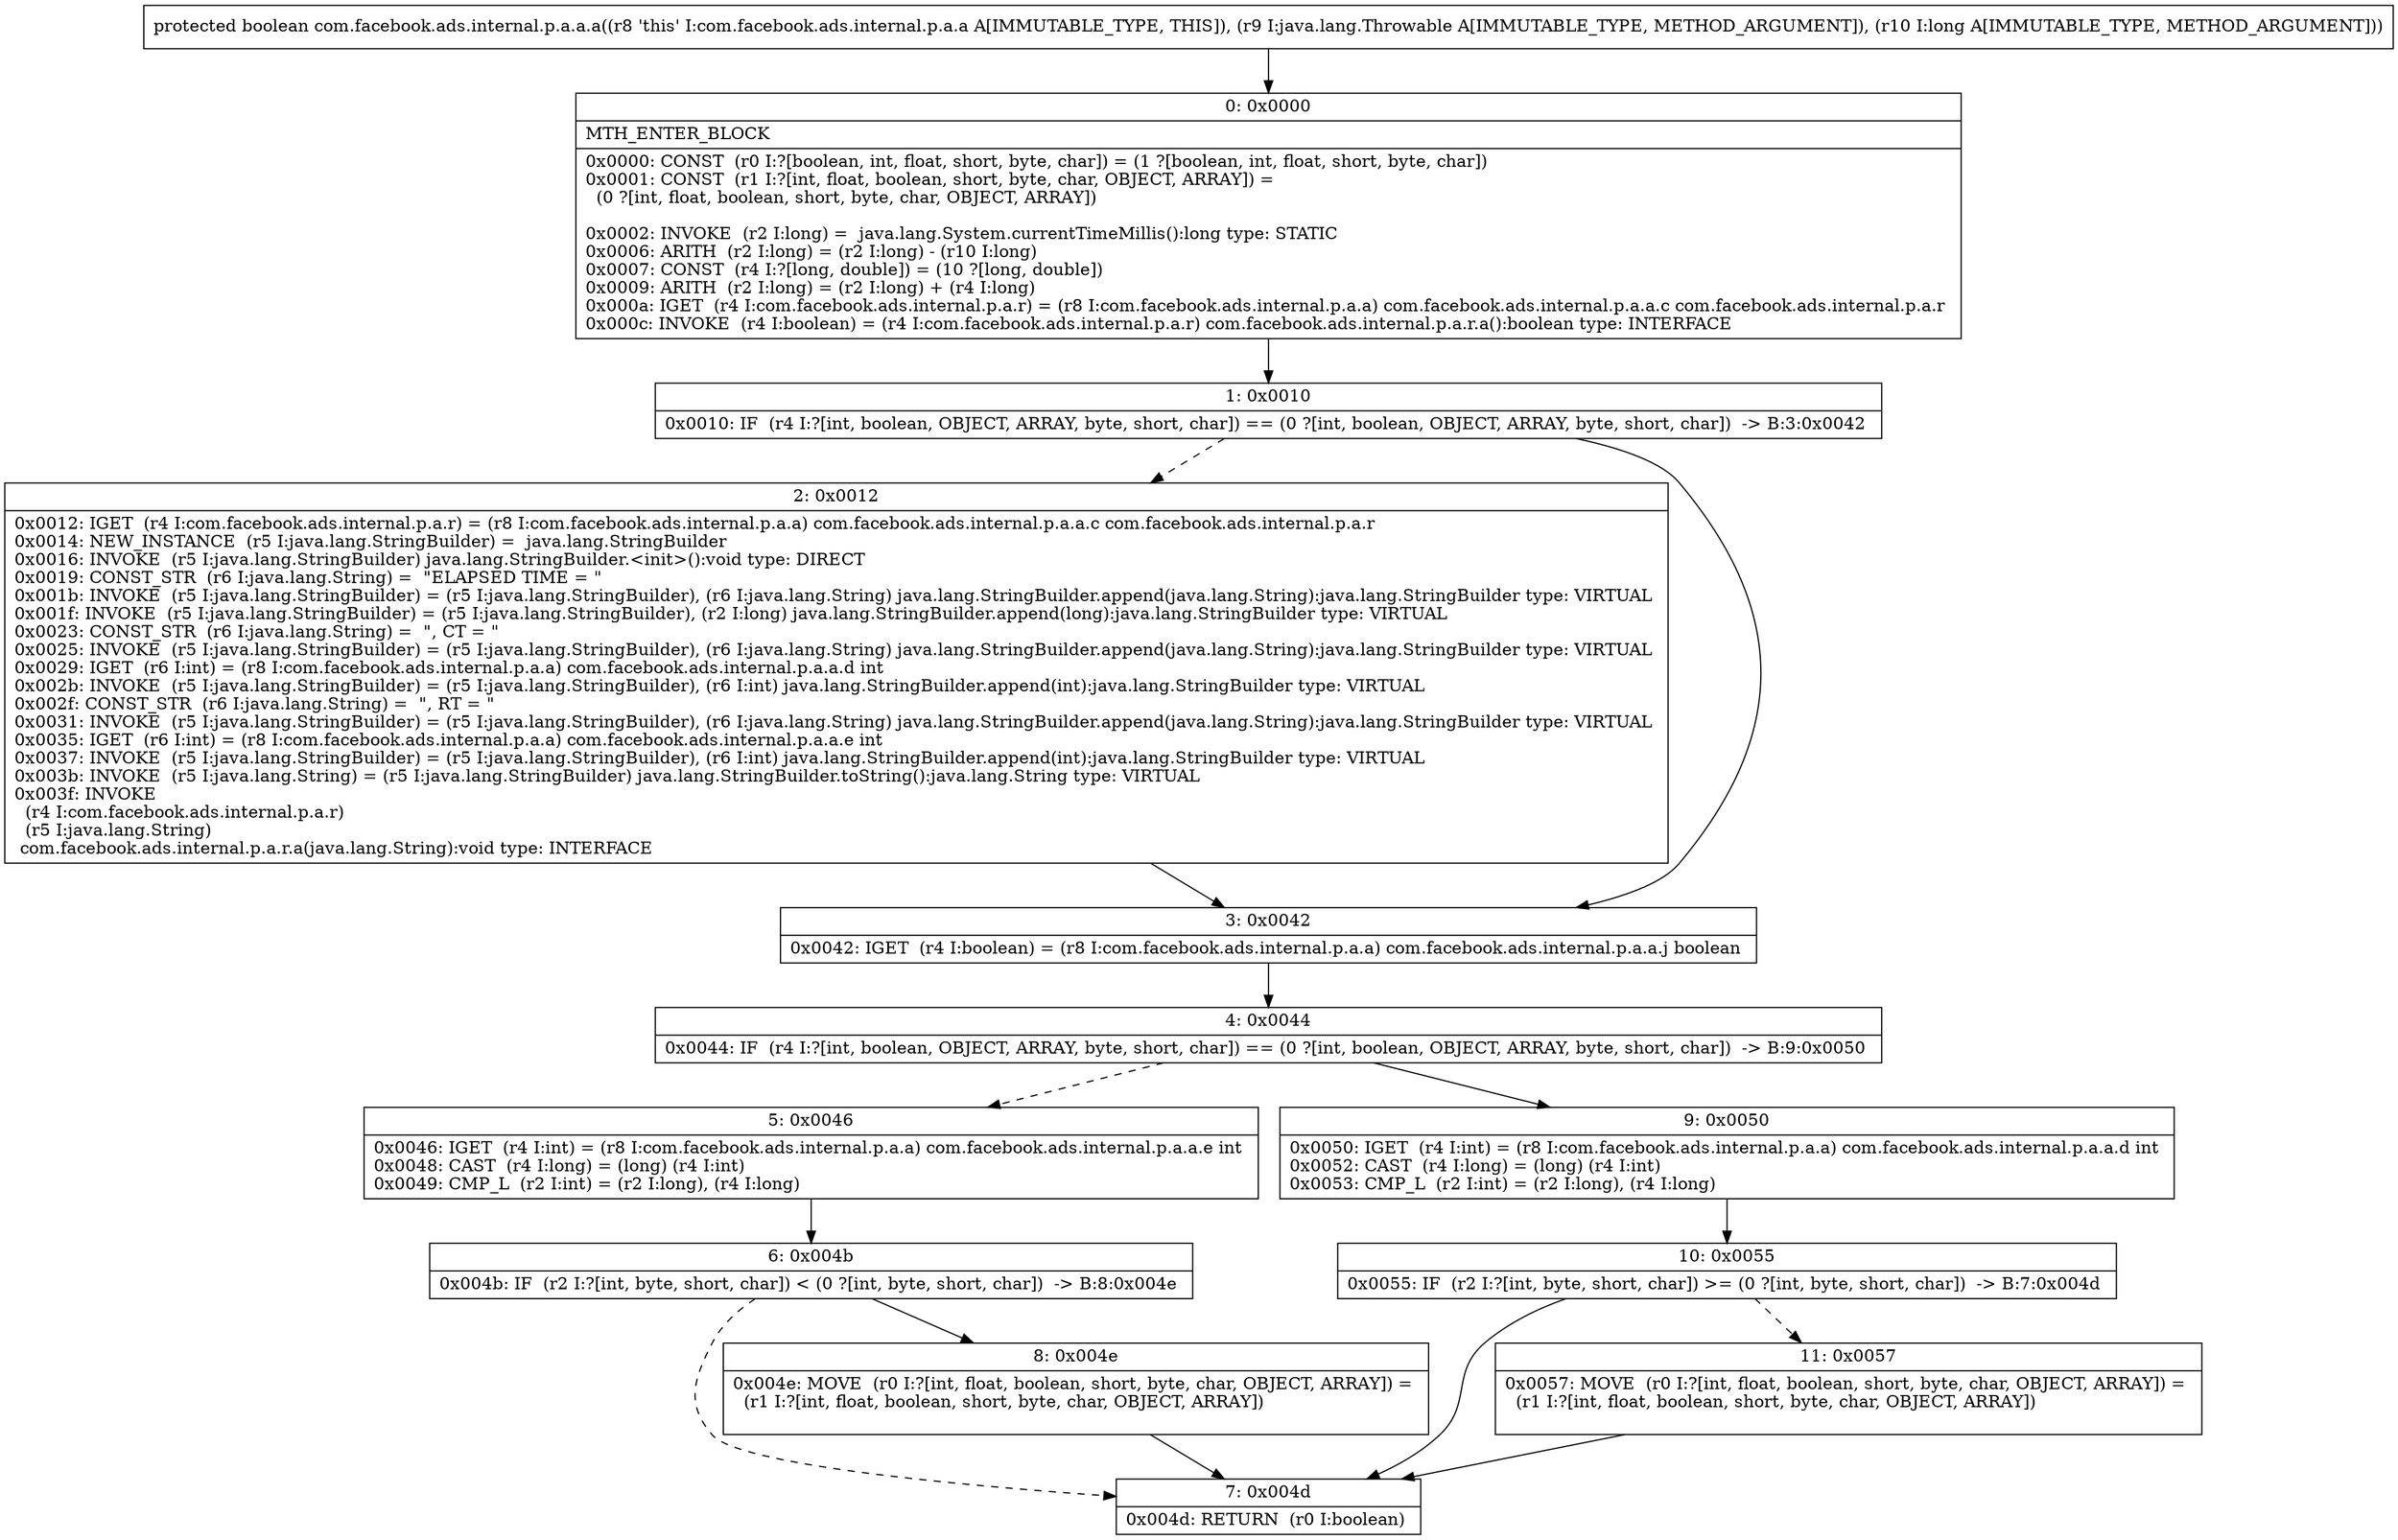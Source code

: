 digraph "CFG forcom.facebook.ads.internal.p.a.a.a(Ljava\/lang\/Throwable;J)Z" {
Node_0 [shape=record,label="{0\:\ 0x0000|MTH_ENTER_BLOCK\l|0x0000: CONST  (r0 I:?[boolean, int, float, short, byte, char]) = (1 ?[boolean, int, float, short, byte, char]) \l0x0001: CONST  (r1 I:?[int, float, boolean, short, byte, char, OBJECT, ARRAY]) = \l  (0 ?[int, float, boolean, short, byte, char, OBJECT, ARRAY])\l \l0x0002: INVOKE  (r2 I:long) =  java.lang.System.currentTimeMillis():long type: STATIC \l0x0006: ARITH  (r2 I:long) = (r2 I:long) \- (r10 I:long) \l0x0007: CONST  (r4 I:?[long, double]) = (10 ?[long, double]) \l0x0009: ARITH  (r2 I:long) = (r2 I:long) + (r4 I:long) \l0x000a: IGET  (r4 I:com.facebook.ads.internal.p.a.r) = (r8 I:com.facebook.ads.internal.p.a.a) com.facebook.ads.internal.p.a.a.c com.facebook.ads.internal.p.a.r \l0x000c: INVOKE  (r4 I:boolean) = (r4 I:com.facebook.ads.internal.p.a.r) com.facebook.ads.internal.p.a.r.a():boolean type: INTERFACE \l}"];
Node_1 [shape=record,label="{1\:\ 0x0010|0x0010: IF  (r4 I:?[int, boolean, OBJECT, ARRAY, byte, short, char]) == (0 ?[int, boolean, OBJECT, ARRAY, byte, short, char])  \-\> B:3:0x0042 \l}"];
Node_2 [shape=record,label="{2\:\ 0x0012|0x0012: IGET  (r4 I:com.facebook.ads.internal.p.a.r) = (r8 I:com.facebook.ads.internal.p.a.a) com.facebook.ads.internal.p.a.a.c com.facebook.ads.internal.p.a.r \l0x0014: NEW_INSTANCE  (r5 I:java.lang.StringBuilder) =  java.lang.StringBuilder \l0x0016: INVOKE  (r5 I:java.lang.StringBuilder) java.lang.StringBuilder.\<init\>():void type: DIRECT \l0x0019: CONST_STR  (r6 I:java.lang.String) =  \"ELAPSED TIME = \" \l0x001b: INVOKE  (r5 I:java.lang.StringBuilder) = (r5 I:java.lang.StringBuilder), (r6 I:java.lang.String) java.lang.StringBuilder.append(java.lang.String):java.lang.StringBuilder type: VIRTUAL \l0x001f: INVOKE  (r5 I:java.lang.StringBuilder) = (r5 I:java.lang.StringBuilder), (r2 I:long) java.lang.StringBuilder.append(long):java.lang.StringBuilder type: VIRTUAL \l0x0023: CONST_STR  (r6 I:java.lang.String) =  \", CT = \" \l0x0025: INVOKE  (r5 I:java.lang.StringBuilder) = (r5 I:java.lang.StringBuilder), (r6 I:java.lang.String) java.lang.StringBuilder.append(java.lang.String):java.lang.StringBuilder type: VIRTUAL \l0x0029: IGET  (r6 I:int) = (r8 I:com.facebook.ads.internal.p.a.a) com.facebook.ads.internal.p.a.a.d int \l0x002b: INVOKE  (r5 I:java.lang.StringBuilder) = (r5 I:java.lang.StringBuilder), (r6 I:int) java.lang.StringBuilder.append(int):java.lang.StringBuilder type: VIRTUAL \l0x002f: CONST_STR  (r6 I:java.lang.String) =  \", RT = \" \l0x0031: INVOKE  (r5 I:java.lang.StringBuilder) = (r5 I:java.lang.StringBuilder), (r6 I:java.lang.String) java.lang.StringBuilder.append(java.lang.String):java.lang.StringBuilder type: VIRTUAL \l0x0035: IGET  (r6 I:int) = (r8 I:com.facebook.ads.internal.p.a.a) com.facebook.ads.internal.p.a.a.e int \l0x0037: INVOKE  (r5 I:java.lang.StringBuilder) = (r5 I:java.lang.StringBuilder), (r6 I:int) java.lang.StringBuilder.append(int):java.lang.StringBuilder type: VIRTUAL \l0x003b: INVOKE  (r5 I:java.lang.String) = (r5 I:java.lang.StringBuilder) java.lang.StringBuilder.toString():java.lang.String type: VIRTUAL \l0x003f: INVOKE  \l  (r4 I:com.facebook.ads.internal.p.a.r)\l  (r5 I:java.lang.String)\l com.facebook.ads.internal.p.a.r.a(java.lang.String):void type: INTERFACE \l}"];
Node_3 [shape=record,label="{3\:\ 0x0042|0x0042: IGET  (r4 I:boolean) = (r8 I:com.facebook.ads.internal.p.a.a) com.facebook.ads.internal.p.a.a.j boolean \l}"];
Node_4 [shape=record,label="{4\:\ 0x0044|0x0044: IF  (r4 I:?[int, boolean, OBJECT, ARRAY, byte, short, char]) == (0 ?[int, boolean, OBJECT, ARRAY, byte, short, char])  \-\> B:9:0x0050 \l}"];
Node_5 [shape=record,label="{5\:\ 0x0046|0x0046: IGET  (r4 I:int) = (r8 I:com.facebook.ads.internal.p.a.a) com.facebook.ads.internal.p.a.a.e int \l0x0048: CAST  (r4 I:long) = (long) (r4 I:int) \l0x0049: CMP_L  (r2 I:int) = (r2 I:long), (r4 I:long) \l}"];
Node_6 [shape=record,label="{6\:\ 0x004b|0x004b: IF  (r2 I:?[int, byte, short, char]) \< (0 ?[int, byte, short, char])  \-\> B:8:0x004e \l}"];
Node_7 [shape=record,label="{7\:\ 0x004d|0x004d: RETURN  (r0 I:boolean) \l}"];
Node_8 [shape=record,label="{8\:\ 0x004e|0x004e: MOVE  (r0 I:?[int, float, boolean, short, byte, char, OBJECT, ARRAY]) = \l  (r1 I:?[int, float, boolean, short, byte, char, OBJECT, ARRAY])\l \l}"];
Node_9 [shape=record,label="{9\:\ 0x0050|0x0050: IGET  (r4 I:int) = (r8 I:com.facebook.ads.internal.p.a.a) com.facebook.ads.internal.p.a.a.d int \l0x0052: CAST  (r4 I:long) = (long) (r4 I:int) \l0x0053: CMP_L  (r2 I:int) = (r2 I:long), (r4 I:long) \l}"];
Node_10 [shape=record,label="{10\:\ 0x0055|0x0055: IF  (r2 I:?[int, byte, short, char]) \>= (0 ?[int, byte, short, char])  \-\> B:7:0x004d \l}"];
Node_11 [shape=record,label="{11\:\ 0x0057|0x0057: MOVE  (r0 I:?[int, float, boolean, short, byte, char, OBJECT, ARRAY]) = \l  (r1 I:?[int, float, boolean, short, byte, char, OBJECT, ARRAY])\l \l}"];
MethodNode[shape=record,label="{protected boolean com.facebook.ads.internal.p.a.a.a((r8 'this' I:com.facebook.ads.internal.p.a.a A[IMMUTABLE_TYPE, THIS]), (r9 I:java.lang.Throwable A[IMMUTABLE_TYPE, METHOD_ARGUMENT]), (r10 I:long A[IMMUTABLE_TYPE, METHOD_ARGUMENT])) }"];
MethodNode -> Node_0;
Node_0 -> Node_1;
Node_1 -> Node_2[style=dashed];
Node_1 -> Node_3;
Node_2 -> Node_3;
Node_3 -> Node_4;
Node_4 -> Node_5[style=dashed];
Node_4 -> Node_9;
Node_5 -> Node_6;
Node_6 -> Node_7[style=dashed];
Node_6 -> Node_8;
Node_8 -> Node_7;
Node_9 -> Node_10;
Node_10 -> Node_7;
Node_10 -> Node_11[style=dashed];
Node_11 -> Node_7;
}

